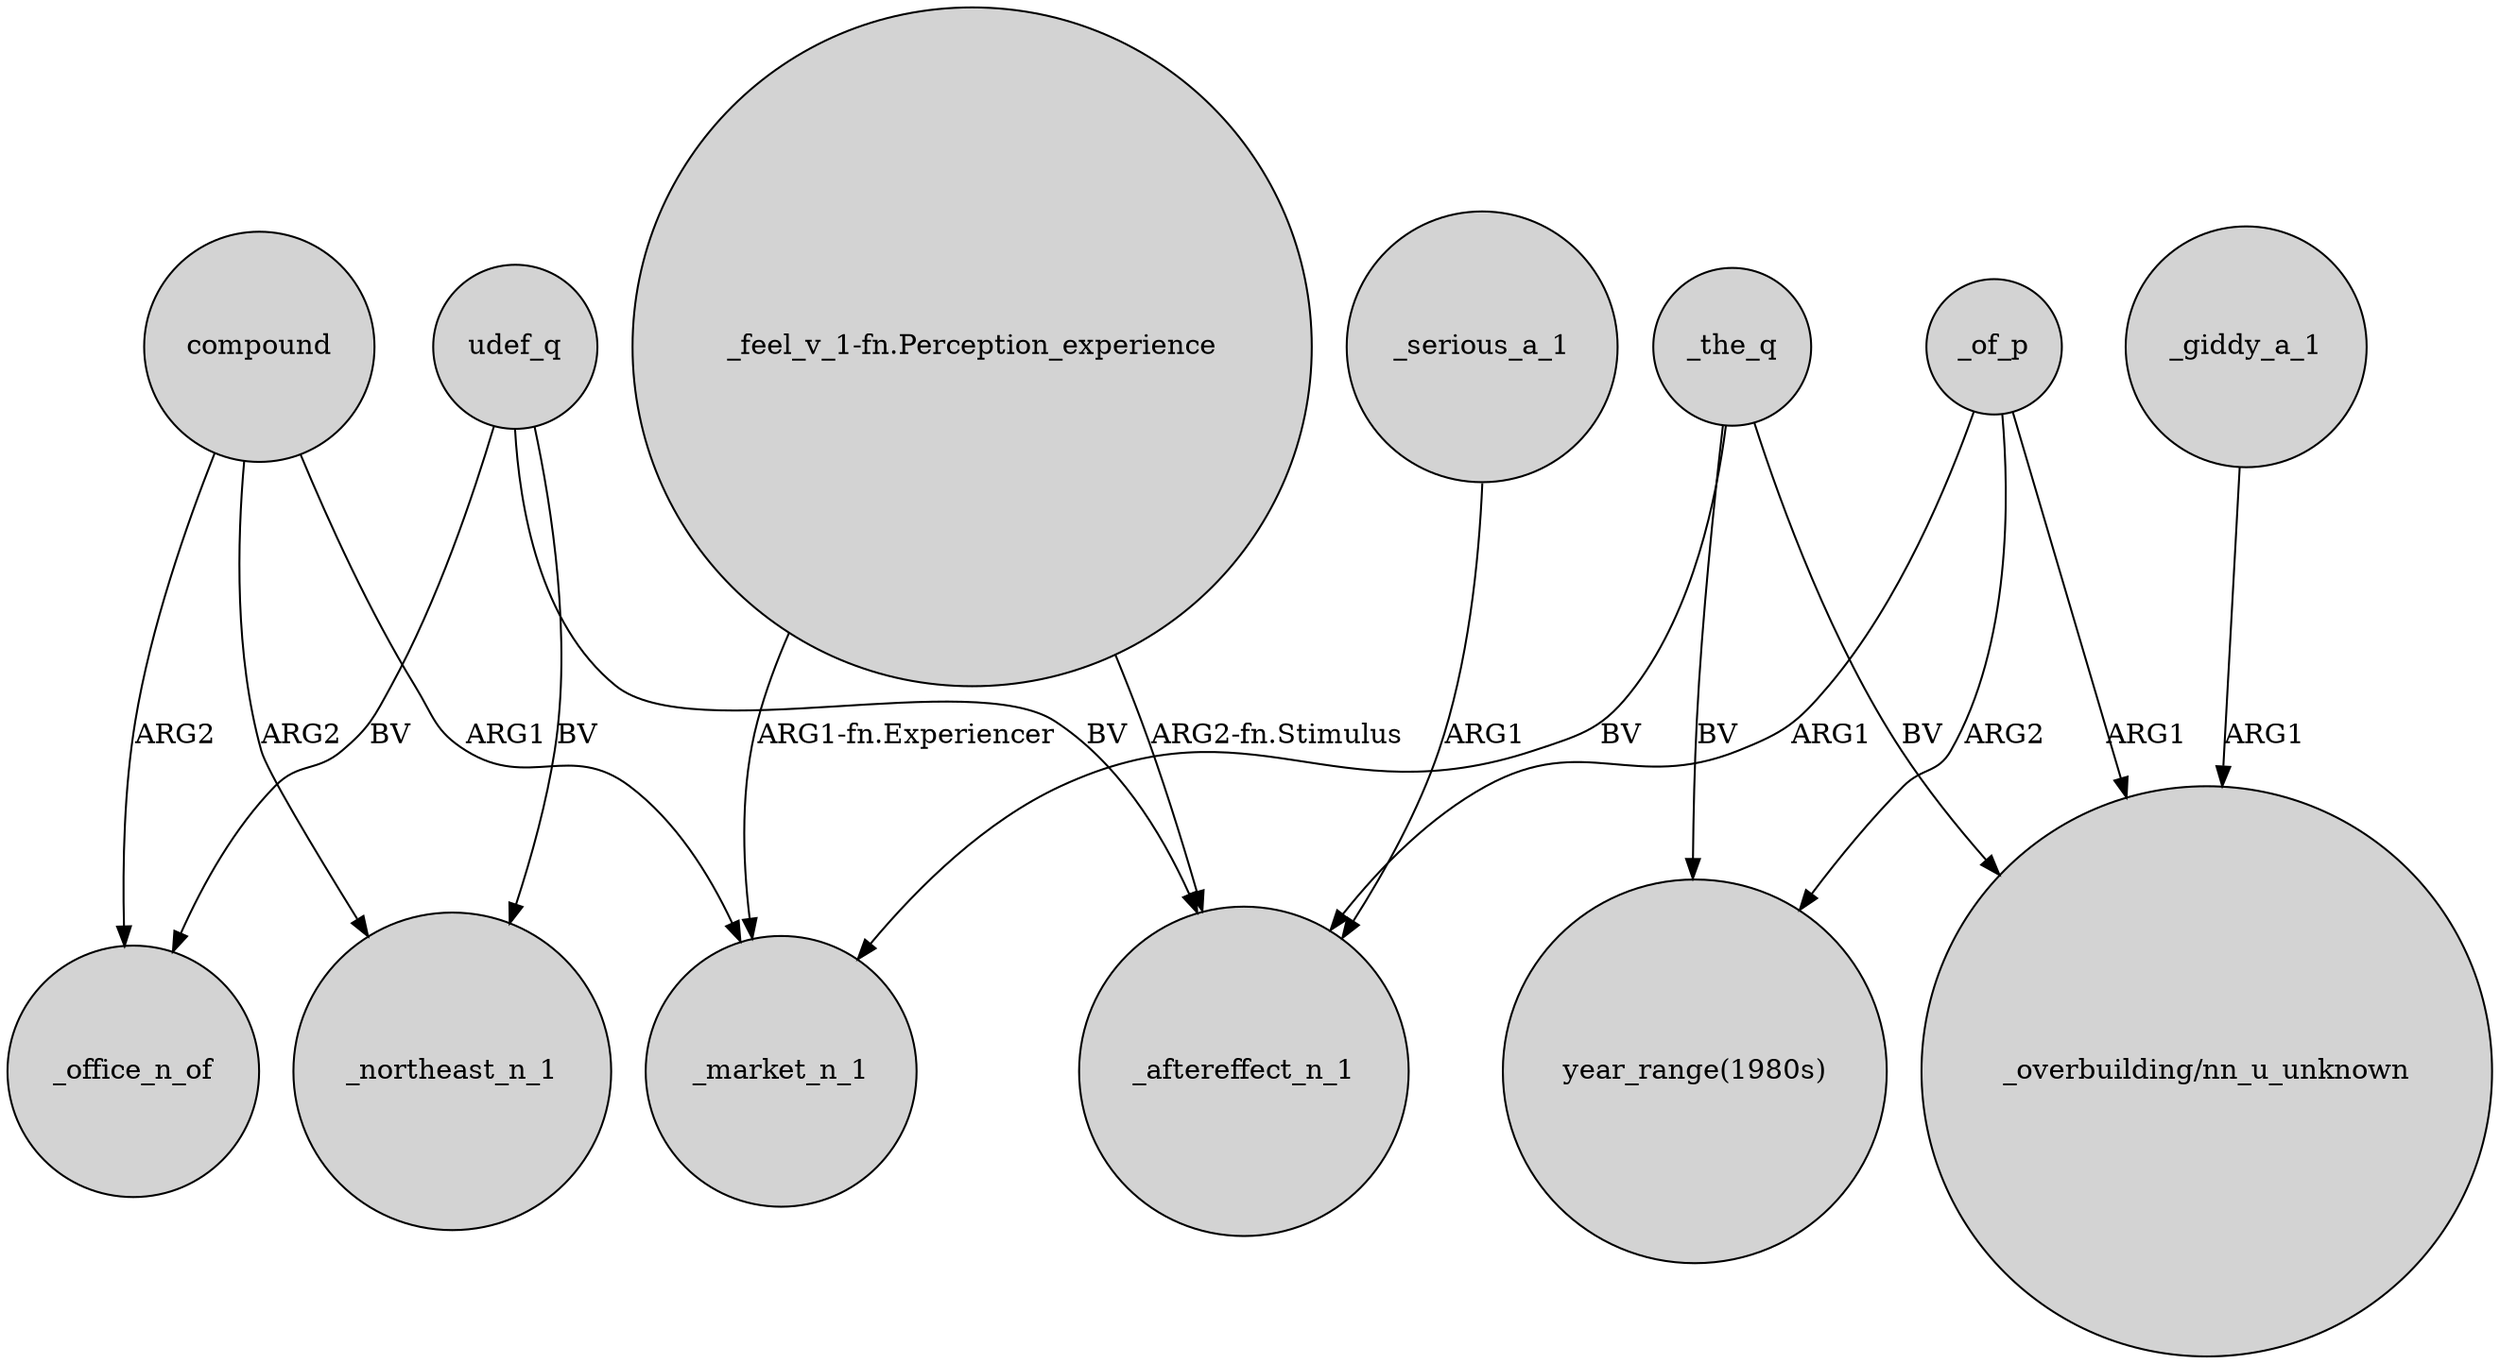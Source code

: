 digraph {
	node [shape=circle style=filled]
	udef_q -> _office_n_of [label=BV]
	"_feel_v_1-fn.Perception_experience" -> _market_n_1 [label="ARG1-fn.Experiencer"]
	_of_p -> _aftereffect_n_1 [label=ARG1]
	_of_p -> "year_range(1980s)" [label=ARG2]
	compound -> _northeast_n_1 [label=ARG2]
	udef_q -> _aftereffect_n_1 [label=BV]
	_serious_a_1 -> _aftereffect_n_1 [label=ARG1]
	compound -> _market_n_1 [label=ARG1]
	_of_p -> "_overbuilding/nn_u_unknown" [label=ARG1]
	_the_q -> "_overbuilding/nn_u_unknown" [label=BV]
	_giddy_a_1 -> "_overbuilding/nn_u_unknown" [label=ARG1]
	udef_q -> _northeast_n_1 [label=BV]
	_the_q -> _market_n_1 [label=BV]
	compound -> _office_n_of [label=ARG2]
	_the_q -> "year_range(1980s)" [label=BV]
	"_feel_v_1-fn.Perception_experience" -> _aftereffect_n_1 [label="ARG2-fn.Stimulus"]
}
